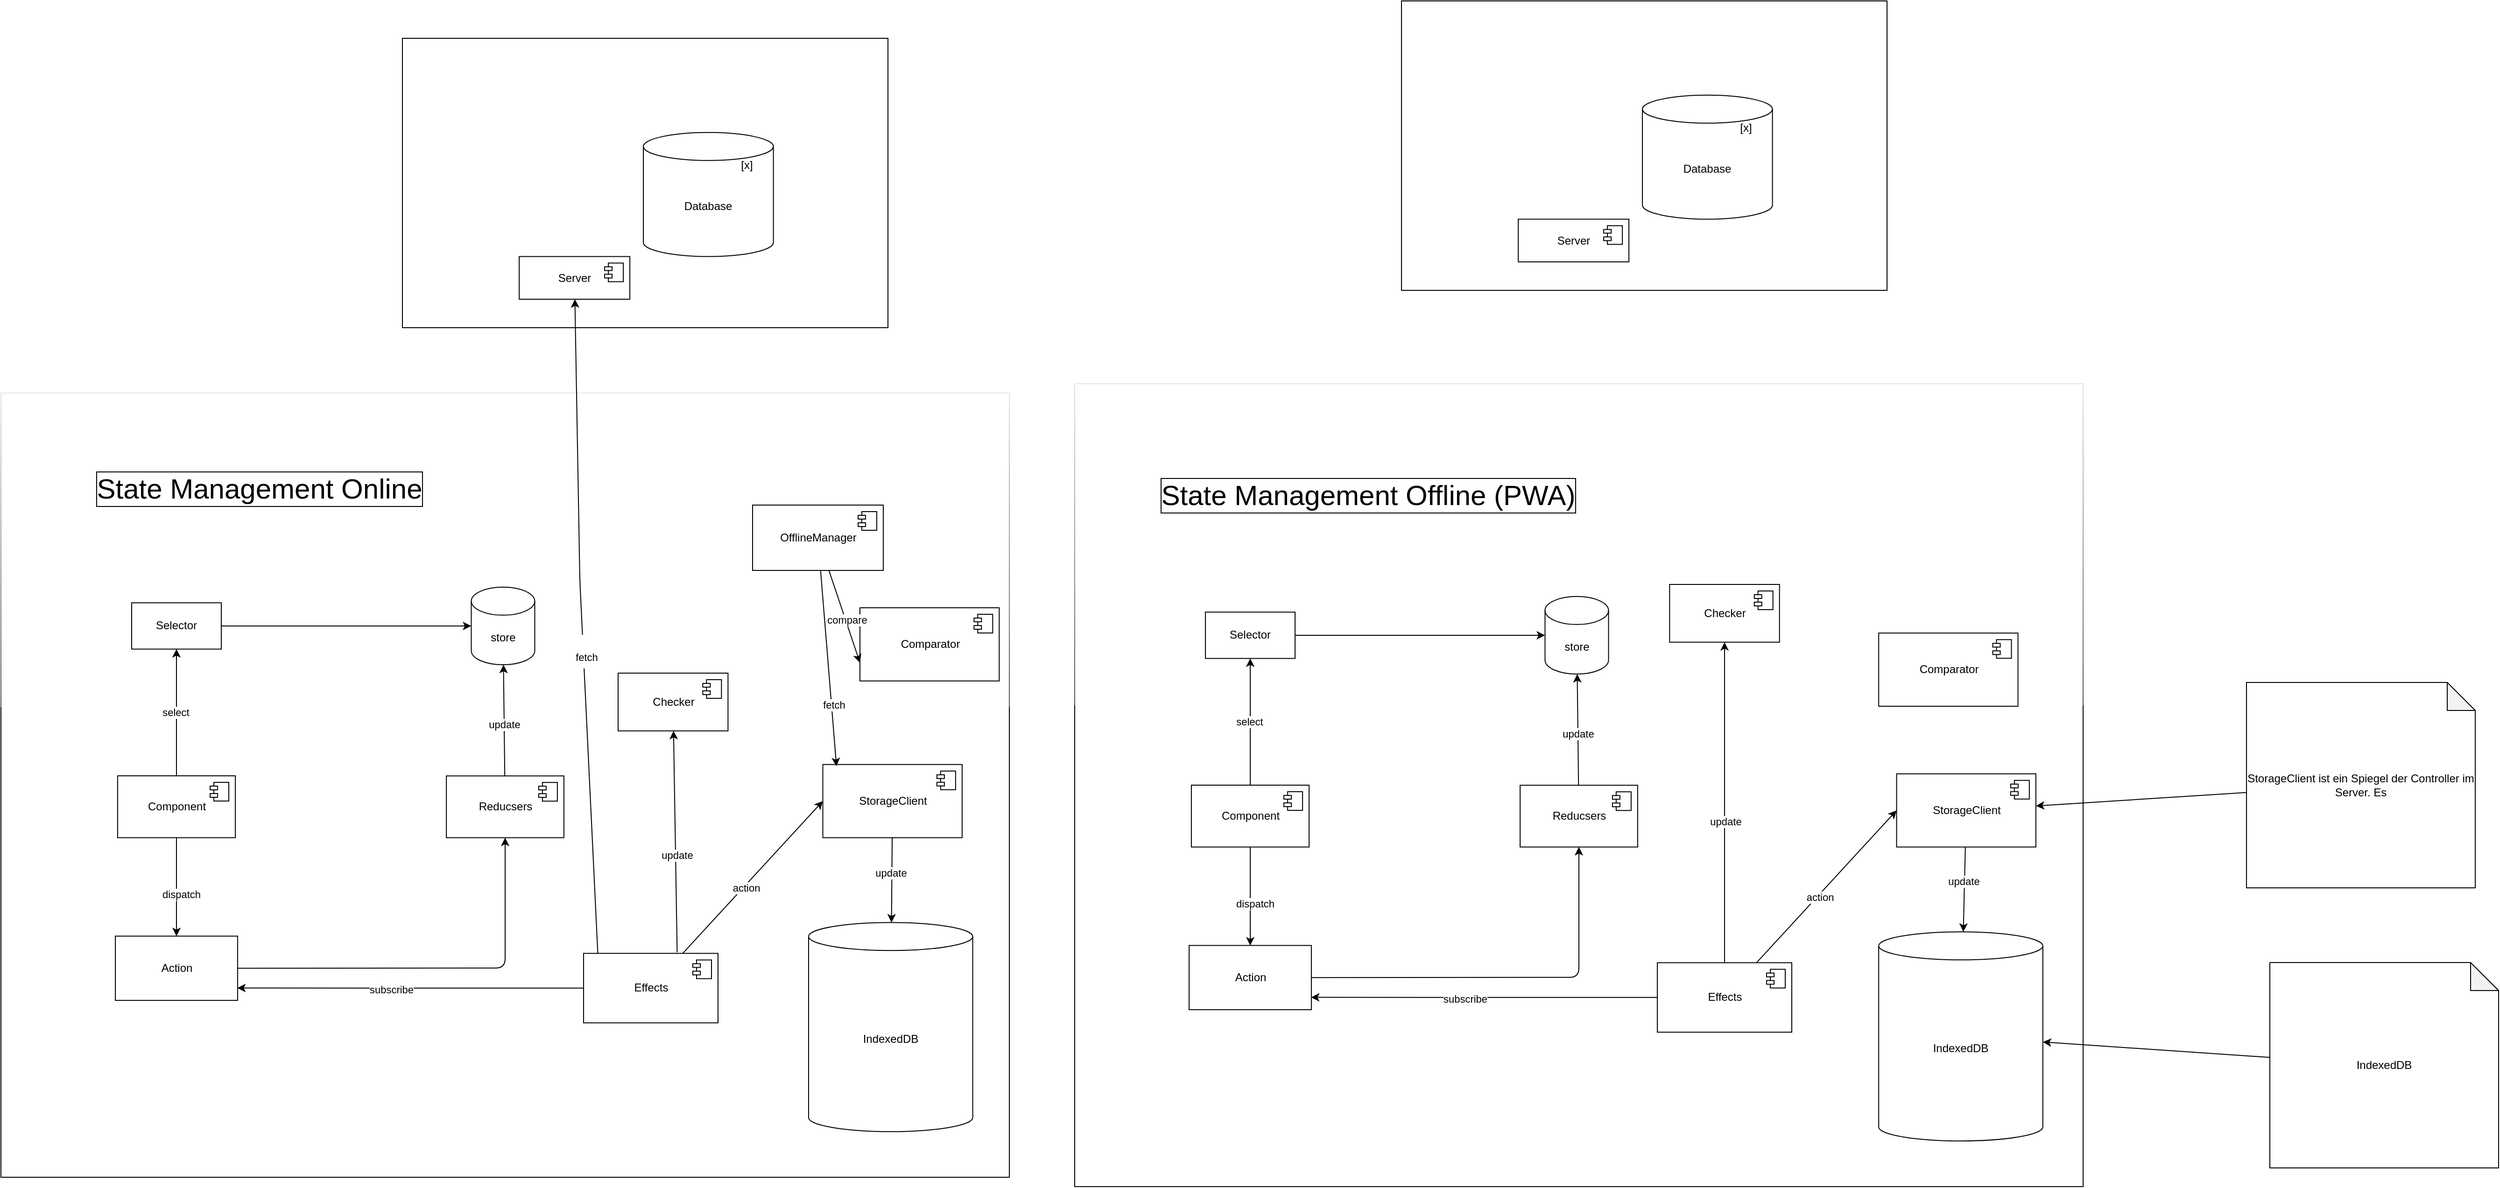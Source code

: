 <mxfile>
    <diagram id="u-Y_QvvGVT6uXgCXGWrv" name="Page-1">
        <mxGraphModel dx="3787" dy="1889" grid="1" gridSize="10" guides="1" tooltips="1" connect="1" arrows="1" fold="1" page="1" pageScale="1" pageWidth="850" pageHeight="1100" math="0" shadow="0">
            <root>
                <mxCell id="0"/>
                <mxCell id="1" parent="0"/>
                <mxCell id="19" value="" style="group" parent="1" vertex="1" connectable="0">
                    <mxGeometry x="-1550" y="-180" width="520" height="310" as="geometry"/>
                </mxCell>
                <mxCell id="20" value="" style="rounded=0;whiteSpace=wrap;html=1;" parent="19" vertex="1">
                    <mxGeometry width="520" height="310" as="geometry"/>
                </mxCell>
                <mxCell id="158" value="Server" style="html=1;dropTarget=0;" parent="19" vertex="1">
                    <mxGeometry x="125.063" y="233.77" width="118.481" height="45.738" as="geometry"/>
                </mxCell>
                <mxCell id="159" value="" style="shape=module;jettyWidth=8;jettyHeight=4;" parent="158" vertex="1">
                    <mxGeometry x="1" width="20" height="20" relative="1" as="geometry">
                        <mxPoint x="-27" y="7" as="offset"/>
                    </mxGeometry>
                </mxCell>
                <mxCell id="22" value="" style="group" parent="19" vertex="1" connectable="0">
                    <mxGeometry x="258.023" y="100.915" width="148.571" height="132.857" as="geometry"/>
                </mxCell>
                <mxCell id="23" value="Database" style="shape=cylinder3;whiteSpace=wrap;html=1;boundedLbl=1;backgroundOutline=1;size=15;" parent="22" vertex="1">
                    <mxGeometry width="139.286" height="132.857" as="geometry"/>
                </mxCell>
                <mxCell id="24" value="[x]" style="text;html=1;strokeColor=none;fillColor=none;align=center;verticalAlign=middle;whiteSpace=wrap;rounded=0;" parent="22" vertex="1">
                    <mxGeometry x="74.286" y="22.143" width="74.286" height="26.571" as="geometry"/>
                </mxCell>
                <mxCell id="26" value="" style="group;imageHeight=24;rounded=0;glass=0;shadow=0;" parent="1" vertex="1" connectable="0">
                    <mxGeometry x="-830" y="190" width="1231.6" height="860" as="geometry"/>
                </mxCell>
                <mxCell id="27" value="" style="rounded=0;whiteSpace=wrap;html=1;imageHeight=24;glass=1;" parent="26" vertex="1">
                    <mxGeometry width="1079.996" height="860" as="geometry"/>
                </mxCell>
                <mxCell id="45" value="Component" style="html=1;dropTarget=0;" parent="26" vertex="1">
                    <mxGeometry x="124.96" y="430" width="126.08" height="66.261" as="geometry"/>
                </mxCell>
                <mxCell id="46" value="" style="shape=module;jettyWidth=8;jettyHeight=4;" parent="45" vertex="1">
                    <mxGeometry x="1" width="20" height="20" relative="1" as="geometry">
                        <mxPoint x="-27" y="7" as="offset"/>
                    </mxGeometry>
                </mxCell>
                <mxCell id="49" value="Action" style="rounded=0;whiteSpace=wrap;html=1;" parent="26" vertex="1">
                    <mxGeometry x="122.549" y="601.715" width="130.909" height="68.8" as="geometry"/>
                </mxCell>
                <mxCell id="50" value="Reducsers" style="html=1;dropTarget=0;" parent="26" vertex="1">
                    <mxGeometry x="477.062" y="430.108" width="125.872" height="66.154" as="geometry"/>
                </mxCell>
                <mxCell id="51" value="" style="shape=module;jettyWidth=8;jettyHeight=4;" parent="50" vertex="1">
                    <mxGeometry x="1" width="20" height="20" relative="1" as="geometry">
                        <mxPoint x="-27" y="7" as="offset"/>
                    </mxGeometry>
                </mxCell>
                <mxCell id="52" value="Comparator" style="html=1;dropTarget=0;" parent="26" vertex="1">
                    <mxGeometry x="861.085" y="267.096" width="149.16" height="78.392" as="geometry"/>
                </mxCell>
                <mxCell id="53" value="" style="shape=module;jettyWidth=8;jettyHeight=4;" parent="52" vertex="1">
                    <mxGeometry x="1" width="20" height="20" relative="1" as="geometry">
                        <mxPoint x="-27" y="7" as="offset"/>
                    </mxGeometry>
                </mxCell>
                <mxCell id="54" value="Effects" style="html=1;dropTarget=0;" parent="26" vertex="1">
                    <mxGeometry x="623.998" y="620.192" width="144.0" height="74.423" as="geometry"/>
                </mxCell>
                <mxCell id="55" value="" style="shape=module;jettyWidth=8;jettyHeight=4;" parent="54" vertex="1">
                    <mxGeometry x="1" width="20" height="20" relative="1" as="geometry">
                        <mxPoint x="-27" y="7" as="offset"/>
                    </mxGeometry>
                </mxCell>
                <mxCell id="56" value="Selector" style="rounded=0;whiteSpace=wrap;html=1;" parent="26" vertex="1">
                    <mxGeometry x="140.0" y="244.662" width="96.0" height="49.615" as="geometry"/>
                </mxCell>
                <mxCell id="57" value="" style="endArrow=classic;html=1;" parent="26" source="56" target="41" edge="1">
                    <mxGeometry width="50" height="50" relative="1" as="geometry">
                        <mxPoint x="303.999" y="322.5" as="sourcePoint"/>
                        <mxPoint x="343.999" y="281.154" as="targetPoint"/>
                    </mxGeometry>
                </mxCell>
                <mxCell id="58" value="" style="endArrow=classic;html=1;" parent="26" source="45" target="56" edge="1">
                    <mxGeometry width="50" height="50" relative="1" as="geometry">
                        <mxPoint x="247.999" y="396.923" as="sourcePoint"/>
                        <mxPoint x="287.999" y="355.577" as="targetPoint"/>
                    </mxGeometry>
                </mxCell>
                <mxCell id="61" value="select" style="edgeLabel;html=1;align=center;verticalAlign=middle;resizable=0;points=[];" parent="58" vertex="1" connectable="0">
                    <mxGeometry x="0.011" y="1" relative="1" as="geometry">
                        <mxPoint as="offset"/>
                    </mxGeometry>
                </mxCell>
                <mxCell id="59" value="" style="endArrow=classic;html=1;" parent="26" source="45" target="49" edge="1">
                    <mxGeometry width="50" height="50" relative="1" as="geometry">
                        <mxPoint x="223.999" y="628.462" as="sourcePoint"/>
                        <mxPoint x="263.999" y="587.115" as="targetPoint"/>
                    </mxGeometry>
                </mxCell>
                <mxCell id="60" value="dispatch" style="edgeLabel;html=1;align=center;verticalAlign=middle;resizable=0;points=[];" parent="59" vertex="1" connectable="0">
                    <mxGeometry x="0.143" y="5" relative="1" as="geometry">
                        <mxPoint as="offset"/>
                    </mxGeometry>
                </mxCell>
                <mxCell id="65" value="" style="endArrow=classic;html=1;" parent="26" source="49" target="50" edge="1">
                    <mxGeometry width="50" height="50" relative="1" as="geometry">
                        <mxPoint x="463.998" y="719.423" as="sourcePoint"/>
                        <mxPoint x="503.998" y="678.077" as="targetPoint"/>
                        <Array as="points">
                            <mxPoint x="539.998" y="635.904"/>
                        </Array>
                    </mxGeometry>
                </mxCell>
                <mxCell id="68" value="" style="endArrow=classic;html=1;entryX=0.997;entryY=0.808;entryDx=0;entryDy=0;entryPerimeter=0;" parent="26" source="54" target="49" edge="1">
                    <mxGeometry width="50" height="50" relative="1" as="geometry">
                        <mxPoint x="519.998" y="785.577" as="sourcePoint"/>
                        <mxPoint x="559.998" y="744.231" as="targetPoint"/>
                    </mxGeometry>
                </mxCell>
                <mxCell id="69" value="subscribe" style="edgeLabel;html=1;align=center;verticalAlign=middle;resizable=0;points=[];" parent="68" vertex="1" connectable="0">
                    <mxGeometry x="0.112" y="1" relative="1" as="geometry">
                        <mxPoint as="offset"/>
                    </mxGeometry>
                </mxCell>
                <mxCell id="70" value="" style="endArrow=classic;html=1;" parent="26" source="50" target="41" edge="1">
                    <mxGeometry width="50" height="50" relative="1" as="geometry">
                        <mxPoint x="471.998" y="421.731" as="sourcePoint"/>
                        <mxPoint x="511.998" y="380.385" as="targetPoint"/>
                    </mxGeometry>
                </mxCell>
                <mxCell id="71" value="update" style="edgeLabel;html=1;align=center;verticalAlign=middle;resizable=0;points=[];" parent="70" vertex="1" connectable="0">
                    <mxGeometry x="-0.078" relative="1" as="geometry">
                        <mxPoint as="offset"/>
                    </mxGeometry>
                </mxCell>
                <mxCell id="40" value="" style="group" parent="26" vertex="1" connectable="0">
                    <mxGeometry x="503.726" y="227.933" width="72.552" height="83.073" as="geometry"/>
                </mxCell>
                <mxCell id="41" value="store" style="shape=cylinder3;whiteSpace=wrap;html=1;boundedLbl=1;backgroundOutline=1;size=15;" parent="40" vertex="1">
                    <mxGeometry width="68.017" height="83.073" as="geometry"/>
                </mxCell>
                <mxCell id="73" value="Checker" style="html=1;dropTarget=0;" parent="26" vertex="1">
                    <mxGeometry x="637.15" y="215" width="117.696" height="61.854" as="geometry"/>
                </mxCell>
                <mxCell id="74" value="" style="shape=module;jettyWidth=8;jettyHeight=4;" parent="73" vertex="1">
                    <mxGeometry x="1" width="20" height="20" relative="1" as="geometry">
                        <mxPoint x="-27" y="7" as="offset"/>
                    </mxGeometry>
                </mxCell>
                <mxCell id="14" value="" style="group" parent="26" vertex="1" connectable="0">
                    <mxGeometry x="861.085" y="587.115" width="187.519" height="223.98" as="geometry"/>
                </mxCell>
                <mxCell id="3" value="IndexedDB" style="shape=cylinder3;whiteSpace=wrap;html=1;boundedLbl=1;backgroundOutline=1;size=15;" parent="14" vertex="1">
                    <mxGeometry width="175.799" height="223.98" as="geometry"/>
                </mxCell>
                <mxCell id="75" value="" style="endArrow=classic;html=1;" parent="26" source="54" target="73" edge="1">
                    <mxGeometry width="50" height="50" relative="1" as="geometry">
                        <mxPoint x="687.998" y="570.577" as="sourcePoint"/>
                        <mxPoint x="727.998" y="529.231" as="targetPoint"/>
                    </mxGeometry>
                </mxCell>
                <mxCell id="76" value="update" style="edgeLabel;html=1;align=center;verticalAlign=middle;resizable=0;points=[];" parent="75" vertex="1" connectable="0">
                    <mxGeometry x="-0.118" y="-1" relative="1" as="geometry">
                        <mxPoint as="offset"/>
                    </mxGeometry>
                </mxCell>
                <mxCell id="77" value="StorageClient" style="html=1;dropTarget=0;" parent="26" vertex="1">
                    <mxGeometry x="880.261" y="417.869" width="149.16" height="78.392" as="geometry"/>
                </mxCell>
                <mxCell id="78" value="" style="shape=module;jettyWidth=8;jettyHeight=4;" parent="77" vertex="1">
                    <mxGeometry x="1" width="20" height="20" relative="1" as="geometry">
                        <mxPoint x="-27" y="7" as="offset"/>
                    </mxGeometry>
                </mxCell>
                <mxCell id="79" value="" style="endArrow=classic;html=1;entryX=0;entryY=0.5;entryDx=0;entryDy=0;" parent="26" source="54" target="77" edge="1">
                    <mxGeometry width="50" height="50" relative="1" as="geometry">
                        <mxPoint x="751.998" y="587.115" as="sourcePoint"/>
                        <mxPoint x="791.997" y="545.769" as="targetPoint"/>
                    </mxGeometry>
                </mxCell>
                <mxCell id="80" value="action" style="edgeLabel;html=1;align=center;verticalAlign=middle;resizable=0;points=[];" parent="79" vertex="1" connectable="0">
                    <mxGeometry x="-0.131" y="-1" relative="1" as="geometry">
                        <mxPoint x="1" as="offset"/>
                    </mxGeometry>
                </mxCell>
                <mxCell id="81" value="" style="endArrow=classic;html=1;" parent="26" source="77" target="3" edge="1">
                    <mxGeometry width="50" height="50" relative="1" as="geometry">
                        <mxPoint x="847.997" y="570.577" as="sourcePoint"/>
                        <mxPoint x="887.997" y="529.231" as="targetPoint"/>
                    </mxGeometry>
                </mxCell>
                <mxCell id="82" value="update" style="edgeLabel;html=1;align=center;verticalAlign=middle;resizable=0;points=[];" parent="81" vertex="1" connectable="0">
                    <mxGeometry x="-0.181" y="-1" relative="1" as="geometry">
                        <mxPoint as="offset"/>
                    </mxGeometry>
                </mxCell>
                <mxCell id="160" value="&lt;font style=&quot;font-size: 30px;&quot;&gt;State Management Offline (PWA)&lt;/font&gt;" style="text;html=1;strokeColor=none;fillColor=none;align=center;verticalAlign=middle;whiteSpace=wrap;rounded=0;labelBorderColor=default;" parent="26" vertex="1">
                    <mxGeometry x="79.03" y="106.17" width="470.97" height="26.34" as="geometry"/>
                </mxCell>
                <mxCell id="121" value="" style="group;imageHeight=24;rounded=0;glass=0;shadow=0;" parent="1" vertex="1" connectable="0">
                    <mxGeometry x="-1980" y="180" width="1080" height="860" as="geometry"/>
                </mxCell>
                <mxCell id="122" value="" style="rounded=0;whiteSpace=wrap;html=1;imageHeight=24;glass=1;" parent="121" vertex="1">
                    <mxGeometry y="20" width="1080" height="840" as="geometry"/>
                </mxCell>
                <mxCell id="123" value="Component" style="html=1;dropTarget=0;" parent="121" vertex="1">
                    <mxGeometry x="124.96" y="430" width="126.08" height="66.261" as="geometry"/>
                </mxCell>
                <mxCell id="124" value="" style="shape=module;jettyWidth=8;jettyHeight=4;" parent="123" vertex="1">
                    <mxGeometry x="1" width="20" height="20" relative="1" as="geometry">
                        <mxPoint x="-27" y="7" as="offset"/>
                    </mxGeometry>
                </mxCell>
                <mxCell id="125" value="Action" style="rounded=0;whiteSpace=wrap;html=1;" parent="121" vertex="1">
                    <mxGeometry x="122.549" y="601.715" width="130.909" height="68.8" as="geometry"/>
                </mxCell>
                <mxCell id="126" value="Reducsers" style="html=1;dropTarget=0;" parent="121" vertex="1">
                    <mxGeometry x="477.064" y="430.108" width="125.872" height="66.154" as="geometry"/>
                </mxCell>
                <mxCell id="127" value="" style="shape=module;jettyWidth=8;jettyHeight=4;" parent="126" vertex="1">
                    <mxGeometry x="1" width="20" height="20" relative="1" as="geometry">
                        <mxPoint x="-27" y="7" as="offset"/>
                    </mxGeometry>
                </mxCell>
                <mxCell id="128" value="Comparator" style="html=1;dropTarget=0;" parent="121" vertex="1">
                    <mxGeometry x="919.998" y="249.996" width="149.16" height="78.392" as="geometry"/>
                </mxCell>
                <mxCell id="129" value="" style="shape=module;jettyWidth=8;jettyHeight=4;" parent="128" vertex="1">
                    <mxGeometry x="1" width="20" height="20" relative="1" as="geometry">
                        <mxPoint x="-27" y="7" as="offset"/>
                    </mxGeometry>
                </mxCell>
                <mxCell id="130" value="Effects" style="html=1;dropTarget=0;" parent="121" vertex="1">
                    <mxGeometry x="624" y="620.192" width="144" height="74.423" as="geometry"/>
                </mxCell>
                <mxCell id="131" value="" style="shape=module;jettyWidth=8;jettyHeight=4;" parent="130" vertex="1">
                    <mxGeometry x="1" width="20" height="20" relative="1" as="geometry">
                        <mxPoint x="-27" y="7" as="offset"/>
                    </mxGeometry>
                </mxCell>
                <mxCell id="132" value="Selector" style="rounded=0;whiteSpace=wrap;html=1;" parent="121" vertex="1">
                    <mxGeometry x="140" y="244.662" width="96" height="49.615" as="geometry"/>
                </mxCell>
                <mxCell id="133" value="" style="endArrow=classic;html=1;" parent="121" source="132" target="145" edge="1">
                    <mxGeometry width="50" height="50" relative="1" as="geometry">
                        <mxPoint x="304" y="322.5" as="sourcePoint"/>
                        <mxPoint x="344" y="281.154" as="targetPoint"/>
                    </mxGeometry>
                </mxCell>
                <mxCell id="134" value="" style="endArrow=classic;html=1;" parent="121" source="123" target="132" edge="1">
                    <mxGeometry width="50" height="50" relative="1" as="geometry">
                        <mxPoint x="248" y="396.923" as="sourcePoint"/>
                        <mxPoint x="288" y="355.577" as="targetPoint"/>
                    </mxGeometry>
                </mxCell>
                <mxCell id="135" value="select" style="edgeLabel;html=1;align=center;verticalAlign=middle;resizable=0;points=[];" parent="134" vertex="1" connectable="0">
                    <mxGeometry x="0.011" y="1" relative="1" as="geometry">
                        <mxPoint as="offset"/>
                    </mxGeometry>
                </mxCell>
                <mxCell id="136" value="" style="endArrow=classic;html=1;" parent="121" source="123" target="125" edge="1">
                    <mxGeometry width="50" height="50" relative="1" as="geometry">
                        <mxPoint x="224" y="628.462" as="sourcePoint"/>
                        <mxPoint x="264" y="587.115" as="targetPoint"/>
                    </mxGeometry>
                </mxCell>
                <mxCell id="137" value="dispatch" style="edgeLabel;html=1;align=center;verticalAlign=middle;resizable=0;points=[];" parent="136" vertex="1" connectable="0">
                    <mxGeometry x="0.143" y="5" relative="1" as="geometry">
                        <mxPoint as="offset"/>
                    </mxGeometry>
                </mxCell>
                <mxCell id="138" value="" style="endArrow=classic;html=1;" parent="121" source="125" target="126" edge="1">
                    <mxGeometry width="50" height="50" relative="1" as="geometry">
                        <mxPoint x="464" y="719.423" as="sourcePoint"/>
                        <mxPoint x="504" y="678.077" as="targetPoint"/>
                        <Array as="points">
                            <mxPoint x="540" y="635.904"/>
                        </Array>
                    </mxGeometry>
                </mxCell>
                <mxCell id="139" value="" style="endArrow=classic;html=1;entryX=0.997;entryY=0.808;entryDx=0;entryDy=0;entryPerimeter=0;" parent="121" source="130" target="125" edge="1">
                    <mxGeometry width="50" height="50" relative="1" as="geometry">
                        <mxPoint x="520" y="785.577" as="sourcePoint"/>
                        <mxPoint x="560" y="744.231" as="targetPoint"/>
                    </mxGeometry>
                </mxCell>
                <mxCell id="140" value="subscribe" style="edgeLabel;html=1;align=center;verticalAlign=middle;resizable=0;points=[];" parent="139" vertex="1" connectable="0">
                    <mxGeometry x="0.112" y="1" relative="1" as="geometry">
                        <mxPoint as="offset"/>
                    </mxGeometry>
                </mxCell>
                <mxCell id="141" value="" style="endArrow=classic;html=1;" parent="121" source="126" target="145" edge="1">
                    <mxGeometry width="50" height="50" relative="1" as="geometry">
                        <mxPoint x="472" y="421.731" as="sourcePoint"/>
                        <mxPoint x="512.0" y="380.385" as="targetPoint"/>
                    </mxGeometry>
                </mxCell>
                <mxCell id="142" value="update" style="edgeLabel;html=1;align=center;verticalAlign=middle;resizable=0;points=[];" parent="141" vertex="1" connectable="0">
                    <mxGeometry x="-0.078" relative="1" as="geometry">
                        <mxPoint as="offset"/>
                    </mxGeometry>
                </mxCell>
                <mxCell id="143" value="&lt;font style=&quot;font-size: 30px;&quot;&gt;State Management Online&lt;/font&gt;" style="text;html=1;strokeColor=none;fillColor=none;align=center;verticalAlign=middle;whiteSpace=wrap;rounded=0;labelBackgroundColor=none;labelBorderColor=default;" parent="121" vertex="1">
                    <mxGeometry x="77.06" y="110" width="400" height="24.81" as="geometry"/>
                </mxCell>
                <mxCell id="144" value="" style="group" parent="121" vertex="1" connectable="0">
                    <mxGeometry x="503.728" y="227.933" width="72.552" height="83.073" as="geometry"/>
                </mxCell>
                <mxCell id="145" value="store" style="shape=cylinder3;whiteSpace=wrap;html=1;boundedLbl=1;backgroundOutline=1;size=15;" parent="144" vertex="1">
                    <mxGeometry width="68.017" height="83.073" as="geometry"/>
                </mxCell>
                <mxCell id="146" value="Checker" style="html=1;dropTarget=0;" parent="121" vertex="1">
                    <mxGeometry x="661.002" y="320" width="117.696" height="61.854" as="geometry"/>
                </mxCell>
                <mxCell id="147" value="" style="shape=module;jettyWidth=8;jettyHeight=4;" parent="146" vertex="1">
                    <mxGeometry x="1" width="20" height="20" relative="1" as="geometry">
                        <mxPoint x="-27" y="7" as="offset"/>
                    </mxGeometry>
                </mxCell>
                <mxCell id="150" value="" style="endArrow=classic;html=1;exitX=0.696;exitY=-0.016;exitDx=0;exitDy=0;exitPerimeter=0;" parent="121" source="130" target="146" edge="1">
                    <mxGeometry width="50" height="50" relative="1" as="geometry">
                        <mxPoint x="688" y="570.577" as="sourcePoint"/>
                        <mxPoint x="728" y="529.231" as="targetPoint"/>
                    </mxGeometry>
                </mxCell>
                <mxCell id="151" value="update" style="edgeLabel;html=1;align=center;verticalAlign=middle;resizable=0;points=[];" parent="150" vertex="1" connectable="0">
                    <mxGeometry x="-0.118" y="-1" relative="1" as="geometry">
                        <mxPoint as="offset"/>
                    </mxGeometry>
                </mxCell>
                <mxCell id="152" value="StorageClient" style="html=1;dropTarget=0;" parent="121" vertex="1">
                    <mxGeometry x="880.264" y="417.869" width="149.16" height="78.392" as="geometry"/>
                </mxCell>
                <mxCell id="153" value="" style="shape=module;jettyWidth=8;jettyHeight=4;" parent="152" vertex="1">
                    <mxGeometry x="1" width="20" height="20" relative="1" as="geometry">
                        <mxPoint x="-27" y="7" as="offset"/>
                    </mxGeometry>
                </mxCell>
                <mxCell id="154" value="" style="endArrow=classic;html=1;entryX=0;entryY=0.5;entryDx=0;entryDy=0;" parent="121" source="130" target="152" edge="1">
                    <mxGeometry width="50" height="50" relative="1" as="geometry">
                        <mxPoint x="752" y="587.115" as="sourcePoint"/>
                        <mxPoint x="792" y="545.769" as="targetPoint"/>
                    </mxGeometry>
                </mxCell>
                <mxCell id="155" value="action" style="edgeLabel;html=1;align=center;verticalAlign=middle;resizable=0;points=[];" parent="154" vertex="1" connectable="0">
                    <mxGeometry x="-0.131" y="-1" relative="1" as="geometry">
                        <mxPoint x="1" as="offset"/>
                    </mxGeometry>
                </mxCell>
                <mxCell id="156" value="" style="endArrow=classic;html=1;" parent="121" source="152" target="149" edge="1">
                    <mxGeometry width="50" height="50" relative="1" as="geometry">
                        <mxPoint x="848" y="570.577" as="sourcePoint"/>
                        <mxPoint x="888" y="529.231" as="targetPoint"/>
                    </mxGeometry>
                </mxCell>
                <mxCell id="157" value="update" style="edgeLabel;html=1;align=center;verticalAlign=middle;resizable=0;points=[];" parent="156" vertex="1" connectable="0">
                    <mxGeometry x="-0.181" y="-1" relative="1" as="geometry">
                        <mxPoint as="offset"/>
                    </mxGeometry>
                </mxCell>
                <mxCell id="148" value="" style="group" parent="121" vertex="1" connectable="0">
                    <mxGeometry x="864.998" y="587.115" width="187.52" height="223.98" as="geometry"/>
                </mxCell>
                <mxCell id="149" value="IndexedDB" style="shape=cylinder3;whiteSpace=wrap;html=1;boundedLbl=1;backgroundOutline=1;size=15;" parent="148" vertex="1">
                    <mxGeometry width="175.8" height="223.98" as="geometry"/>
                </mxCell>
                <mxCell id="164" value="" style="endArrow=classic;html=1;fontSize=11;entryX=0;entryY=0.75;entryDx=0;entryDy=0;" parent="121" source="166" target="128" edge="1">
                    <mxGeometry width="50" height="50" relative="1" as="geometry">
                        <mxPoint x="765" y="500" as="sourcePoint"/>
                        <mxPoint x="815" y="450" as="targetPoint"/>
                    </mxGeometry>
                </mxCell>
                <mxCell id="165" value="compare" style="edgeLabel;html=1;align=center;verticalAlign=middle;resizable=0;points=[];fontSize=11;" parent="164" vertex="1" connectable="0">
                    <mxGeometry x="0.082" y="1" relative="1" as="geometry">
                        <mxPoint as="offset"/>
                    </mxGeometry>
                </mxCell>
                <mxCell id="166" value="OfflineManager" style="html=1;dropTarget=0;" parent="121" vertex="1">
                    <mxGeometry x="805" y="140" width="140" height="70" as="geometry"/>
                </mxCell>
                <mxCell id="167" value="" style="shape=module;jettyWidth=8;jettyHeight=4;" parent="166" vertex="1">
                    <mxGeometry x="1" width="20" height="20" relative="1" as="geometry">
                        <mxPoint x="-27" y="7" as="offset"/>
                    </mxGeometry>
                </mxCell>
                <mxCell id="168" value="" style="endArrow=classic;html=1;fontSize=11;entryX=0.098;entryY=0.023;entryDx=0;entryDy=0;entryPerimeter=0;" parent="121" source="166" target="152" edge="1">
                    <mxGeometry width="50" height="50" relative="1" as="geometry">
                        <mxPoint x="840" y="420" as="sourcePoint"/>
                        <mxPoint x="890" y="370" as="targetPoint"/>
                    </mxGeometry>
                </mxCell>
                <mxCell id="169" value="fetch" style="edgeLabel;html=1;align=center;verticalAlign=middle;resizable=0;points=[];fontSize=11;" parent="168" vertex="1" connectable="0">
                    <mxGeometry x="0.375" y="2" relative="1" as="geometry">
                        <mxPoint as="offset"/>
                    </mxGeometry>
                </mxCell>
                <mxCell id="161" value="" style="endArrow=classic;html=1;fontSize=30;exitX=0.106;exitY=0.001;exitDx=0;exitDy=0;exitPerimeter=0;" parent="1" source="130" target="158" edge="1">
                    <mxGeometry width="50" height="50" relative="1" as="geometry">
                        <mxPoint x="-1330" y="430" as="sourcePoint"/>
                        <mxPoint x="-1280" y="380" as="targetPoint"/>
                        <Array as="points">
                            <mxPoint x="-1360" y="400"/>
                        </Array>
                    </mxGeometry>
                </mxCell>
                <mxCell id="163" value="&lt;font style=&quot;font-size: 11px;&quot;&gt;fetch&lt;/font&gt;" style="edgeLabel;html=1;align=center;verticalAlign=middle;resizable=0;points=[];fontSize=30;" parent="161" vertex="1" connectable="0">
                    <mxGeometry x="-0.073" y="-3" relative="1" as="geometry">
                        <mxPoint as="offset"/>
                    </mxGeometry>
                </mxCell>
                <mxCell id="170" value="" style="group" vertex="1" connectable="0" parent="1">
                    <mxGeometry x="-480" y="-220" width="520" height="310" as="geometry"/>
                </mxCell>
                <mxCell id="171" value="" style="rounded=0;whiteSpace=wrap;html=1;" vertex="1" parent="170">
                    <mxGeometry width="520" height="310" as="geometry"/>
                </mxCell>
                <mxCell id="172" value="Server" style="html=1;dropTarget=0;" vertex="1" parent="170">
                    <mxGeometry x="125.063" y="233.77" width="118.481" height="45.738" as="geometry"/>
                </mxCell>
                <mxCell id="173" value="" style="shape=module;jettyWidth=8;jettyHeight=4;" vertex="1" parent="172">
                    <mxGeometry x="1" width="20" height="20" relative="1" as="geometry">
                        <mxPoint x="-27" y="7" as="offset"/>
                    </mxGeometry>
                </mxCell>
                <mxCell id="174" value="" style="group" vertex="1" connectable="0" parent="170">
                    <mxGeometry x="258.023" y="100.915" width="148.571" height="132.857" as="geometry"/>
                </mxCell>
                <mxCell id="175" value="Database" style="shape=cylinder3;whiteSpace=wrap;html=1;boundedLbl=1;backgroundOutline=1;size=15;" vertex="1" parent="174">
                    <mxGeometry width="139.286" height="132.857" as="geometry"/>
                </mxCell>
                <mxCell id="176" value="[x]" style="text;html=1;strokeColor=none;fillColor=none;align=center;verticalAlign=middle;whiteSpace=wrap;rounded=0;" vertex="1" parent="174">
                    <mxGeometry x="74.286" y="22.143" width="74.286" height="26.571" as="geometry"/>
                </mxCell>
                <mxCell id="178" style="edgeStyle=none;html=1;" edge="1" parent="1" source="177" target="77">
                    <mxGeometry relative="1" as="geometry"/>
                </mxCell>
                <mxCell id="177" value="StorageClient ist ein Spiegel der Controller im Server. Es" style="shape=note;whiteSpace=wrap;html=1;backgroundOutline=1;darkOpacity=0.05;" vertex="1" parent="1">
                    <mxGeometry x="425" y="510" width="245" height="220" as="geometry"/>
                </mxCell>
                <mxCell id="180" style="edgeStyle=none;html=1;" edge="1" parent="1" source="179" target="3">
                    <mxGeometry relative="1" as="geometry"/>
                </mxCell>
                <mxCell id="179" value="IndexedDB" style="shape=note;whiteSpace=wrap;html=1;backgroundOutline=1;darkOpacity=0.05;" vertex="1" parent="1">
                    <mxGeometry x="450" y="810" width="245" height="220" as="geometry"/>
                </mxCell>
            </root>
        </mxGraphModel>
    </diagram>
</mxfile>
